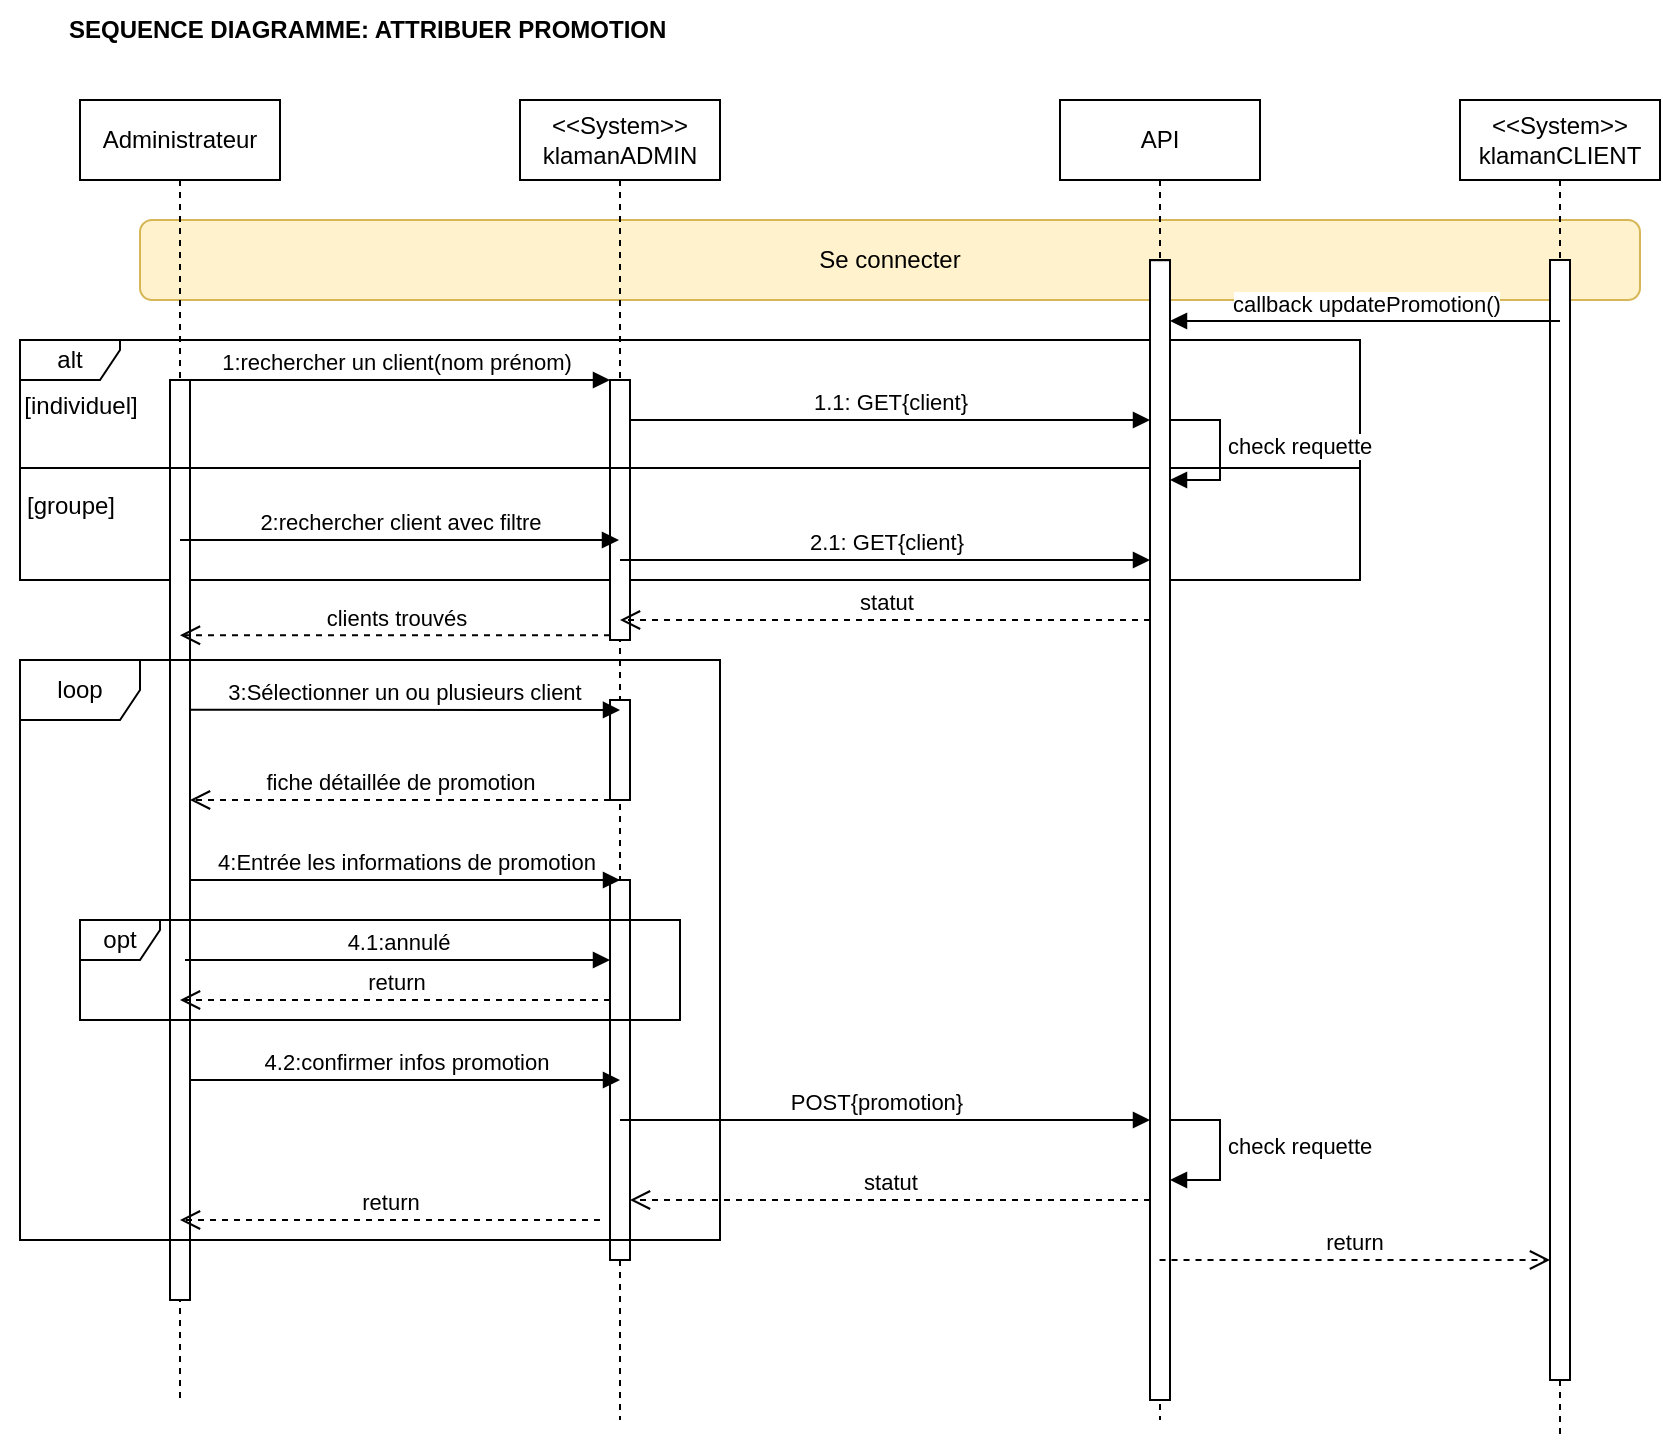 <mxfile version="21.6.6" type="github">
  <diagram name="Page-1" id="13e1069c-82ec-6db2-03f1-153e76fe0fe0">
    <mxGraphModel dx="1024" dy="587" grid="1" gridSize="10" guides="1" tooltips="1" connect="1" arrows="1" fold="1" page="1" pageScale="1" pageWidth="1100" pageHeight="850" background="none" math="0" shadow="0">
      <root>
        <mxCell id="0" />
        <mxCell id="1" parent="0" />
        <mxCell id="OJA_zdq1xbBgobEPMCIh-49" value="alt" style="shape=umlFrame;whiteSpace=wrap;html=1;pointerEvents=0;width=50;height=20;" vertex="1" parent="1">
          <mxGeometry x="30" y="180" width="670" height="120" as="geometry" />
        </mxCell>
        <mxCell id="OJA_zdq1xbBgobEPMCIh-1" value="Se connecter" style="rounded=1;dashed=0;whiteSpace=wrap;html=1;fillColor=#fff2cc;strokeColor=#d6b656;" vertex="1" parent="1">
          <mxGeometry x="90" y="120" width="750" height="40" as="geometry" />
        </mxCell>
        <mxCell id="OJA_zdq1xbBgobEPMCIh-2" value="Administrateur" style="shape=umlLifeline;perimeter=lifelinePerimeter;whiteSpace=wrap;html=1;container=1;dropTarget=0;collapsible=0;recursiveResize=0;outlineConnect=0;portConstraint=eastwest;newEdgeStyle={&quot;edgeStyle&quot;:&quot;elbowEdgeStyle&quot;,&quot;elbow&quot;:&quot;vertical&quot;,&quot;curved&quot;:0,&quot;rounded&quot;:0};" vertex="1" parent="1">
          <mxGeometry x="60" y="60" width="100" height="650" as="geometry" />
        </mxCell>
        <mxCell id="OJA_zdq1xbBgobEPMCIh-16" value="" style="html=1;points=[];perimeter=orthogonalPerimeter;outlineConnect=0;targetShapes=umlLifeline;portConstraint=eastwest;newEdgeStyle={&quot;edgeStyle&quot;:&quot;elbowEdgeStyle&quot;,&quot;elbow&quot;:&quot;vertical&quot;,&quot;curved&quot;:0,&quot;rounded&quot;:0};" vertex="1" parent="OJA_zdq1xbBgobEPMCIh-2">
          <mxGeometry x="45" y="140" width="10" height="460" as="geometry" />
        </mxCell>
        <mxCell id="OJA_zdq1xbBgobEPMCIh-3" value="&amp;lt;&amp;lt;System&amp;gt;&amp;gt;&lt;br&gt;klamanADMIN" style="shape=umlLifeline;perimeter=lifelinePerimeter;whiteSpace=wrap;html=1;container=1;dropTarget=0;collapsible=0;recursiveResize=0;outlineConnect=0;portConstraint=eastwest;newEdgeStyle={&quot;edgeStyle&quot;:&quot;elbowEdgeStyle&quot;,&quot;elbow&quot;:&quot;vertical&quot;,&quot;curved&quot;:0,&quot;rounded&quot;:0};" vertex="1" parent="1">
          <mxGeometry x="280" y="60" width="100" height="660" as="geometry" />
        </mxCell>
        <mxCell id="OJA_zdq1xbBgobEPMCIh-19" value="" style="html=1;points=[];perimeter=orthogonalPerimeter;outlineConnect=0;targetShapes=umlLifeline;portConstraint=eastwest;newEdgeStyle={&quot;edgeStyle&quot;:&quot;elbowEdgeStyle&quot;,&quot;elbow&quot;:&quot;vertical&quot;,&quot;curved&quot;:0,&quot;rounded&quot;:0};" vertex="1" parent="OJA_zdq1xbBgobEPMCIh-3">
          <mxGeometry x="45" y="140" width="10" height="130" as="geometry" />
        </mxCell>
        <mxCell id="OJA_zdq1xbBgobEPMCIh-24" value="" style="html=1;points=[];perimeter=orthogonalPerimeter;outlineConnect=0;targetShapes=umlLifeline;portConstraint=eastwest;newEdgeStyle={&quot;edgeStyle&quot;:&quot;elbowEdgeStyle&quot;,&quot;elbow&quot;:&quot;vertical&quot;,&quot;curved&quot;:0,&quot;rounded&quot;:0};" vertex="1" parent="OJA_zdq1xbBgobEPMCIh-3">
          <mxGeometry x="45" y="300" width="10" height="50" as="geometry" />
        </mxCell>
        <mxCell id="OJA_zdq1xbBgobEPMCIh-44" value="" style="html=1;points=[];perimeter=orthogonalPerimeter;outlineConnect=0;targetShapes=umlLifeline;portConstraint=eastwest;newEdgeStyle={&quot;edgeStyle&quot;:&quot;elbowEdgeStyle&quot;,&quot;elbow&quot;:&quot;vertical&quot;,&quot;curved&quot;:0,&quot;rounded&quot;:0};" vertex="1" parent="OJA_zdq1xbBgobEPMCIh-3">
          <mxGeometry x="45" y="390" width="10" height="190" as="geometry" />
        </mxCell>
        <mxCell id="OJA_zdq1xbBgobEPMCIh-21" value="clients trouvés" style="html=1;verticalAlign=bottom;endArrow=open;dashed=1;endSize=8;edgeStyle=elbowEdgeStyle;elbow=vertical;curved=0;rounded=0;" edge="1" parent="1">
          <mxGeometry relative="1" as="geometry">
            <mxPoint x="109.974" y="327.62" as="targetPoint" />
            <mxPoint x="325" y="327.62" as="sourcePoint" />
            <Array as="points">
              <mxPoint x="240.03" y="327.62" />
            </Array>
          </mxGeometry>
        </mxCell>
        <mxCell id="OJA_zdq1xbBgobEPMCIh-20" value="1:rechercher un client(nom prénom)" style="html=1;verticalAlign=bottom;endArrow=block;edgeStyle=elbowEdgeStyle;elbow=vertical;curved=0;rounded=0;" edge="1" target="OJA_zdq1xbBgobEPMCIh-19" parent="1" source="OJA_zdq1xbBgobEPMCIh-2">
          <mxGeometry relative="1" as="geometry">
            <mxPoint x="110" y="220.0" as="sourcePoint" />
            <mxPoint x="325" y="220.0" as="targetPoint" />
            <Array as="points">
              <mxPoint x="200" y="200" />
            </Array>
            <mxPoint as="offset" />
          </mxGeometry>
        </mxCell>
        <mxCell id="OJA_zdq1xbBgobEPMCIh-25" value="3:Sélectionner un ou plusieurs client" style="html=1;verticalAlign=bottom;endArrow=block;edgeStyle=elbowEdgeStyle;elbow=vertical;curved=0;rounded=0;" edge="1" parent="1">
          <mxGeometry relative="1" as="geometry">
            <mxPoint x="115" y="364.923" as="sourcePoint" />
            <mxPoint x="330" y="364.998" as="targetPoint" />
          </mxGeometry>
        </mxCell>
        <mxCell id="OJA_zdq1xbBgobEPMCIh-26" value="fiche détaillée de promotion" style="html=1;verticalAlign=bottom;endArrow=open;dashed=1;endSize=8;edgeStyle=elbowEdgeStyle;elbow=vertical;curved=0;rounded=0;" edge="1" parent="1" target="OJA_zdq1xbBgobEPMCIh-16">
          <mxGeometry relative="1" as="geometry">
            <mxPoint x="120" y="410.0" as="targetPoint" />
            <mxPoint x="325" y="410.0" as="sourcePoint" />
            <Array as="points">
              <mxPoint x="275" y="410" />
            </Array>
          </mxGeometry>
        </mxCell>
        <mxCell id="OJA_zdq1xbBgobEPMCIh-29" value="4:Entrée les informations de promotion" style="html=1;verticalAlign=bottom;endArrow=block;edgeStyle=elbowEdgeStyle;elbow=vertical;curved=0;rounded=0;" edge="1" parent="1" source="OJA_zdq1xbBgobEPMCIh-16">
          <mxGeometry relative="1" as="geometry">
            <mxPoint x="120" y="450.0" as="sourcePoint" />
            <mxPoint x="330" y="450.308" as="targetPoint" />
            <Array as="points">
              <mxPoint x="125" y="450" />
            </Array>
          </mxGeometry>
        </mxCell>
        <mxCell id="OJA_zdq1xbBgobEPMCIh-50" value="" style="line;strokeWidth=1;fillColor=none;align=left;verticalAlign=middle;spacingTop=-1;spacingLeft=3;spacingRight=3;rotatable=0;labelPosition=right;points=[];portConstraint=eastwest;strokeColor=inherit;" vertex="1" parent="1">
          <mxGeometry x="30" y="240" width="670" height="8" as="geometry" />
        </mxCell>
        <mxCell id="OJA_zdq1xbBgobEPMCIh-52" value="2:rechercher client avec filtre" style="html=1;verticalAlign=bottom;endArrow=block;edgeStyle=elbowEdgeStyle;elbow=vertical;curved=0;rounded=0;" edge="1" parent="1" target="OJA_zdq1xbBgobEPMCIh-3">
          <mxGeometry x="0.002" width="80" relative="1" as="geometry">
            <mxPoint x="110" y="280" as="sourcePoint" />
            <mxPoint x="190" y="280" as="targetPoint" />
            <mxPoint as="offset" />
          </mxGeometry>
        </mxCell>
        <mxCell id="OJA_zdq1xbBgobEPMCIh-55" value="[individuel]" style="text;html=1;align=center;verticalAlign=middle;resizable=0;points=[];autosize=1;strokeColor=none;fillColor=none;" vertex="1" parent="1">
          <mxGeometry x="20" y="198" width="80" height="30" as="geometry" />
        </mxCell>
        <mxCell id="OJA_zdq1xbBgobEPMCIh-56" value="[groupe]" style="text;html=1;align=center;verticalAlign=middle;resizable=0;points=[];autosize=1;strokeColor=none;fillColor=none;" vertex="1" parent="1">
          <mxGeometry x="20" y="248" width="70" height="30" as="geometry" />
        </mxCell>
        <mxCell id="OJA_zdq1xbBgobEPMCIh-57" value="opt" style="shape=umlFrame;whiteSpace=wrap;html=1;pointerEvents=0;width=40;height=20;" vertex="1" parent="1">
          <mxGeometry x="60" y="470" width="300" height="50" as="geometry" />
        </mxCell>
        <mxCell id="OJA_zdq1xbBgobEPMCIh-58" value="4.1:annulé" style="html=1;verticalAlign=bottom;endArrow=block;edgeStyle=elbowEdgeStyle;elbow=vertical;curved=0;rounded=0;" edge="1" parent="1" target="OJA_zdq1xbBgobEPMCIh-44">
          <mxGeometry x="0.002" width="80" relative="1" as="geometry">
            <mxPoint x="112.5" y="490" as="sourcePoint" />
            <mxPoint x="317.5" y="490.308" as="targetPoint" />
            <mxPoint as="offset" />
          </mxGeometry>
        </mxCell>
        <mxCell id="OJA_zdq1xbBgobEPMCIh-59" value="loop" style="shape=umlFrame;whiteSpace=wrap;html=1;pointerEvents=0;" vertex="1" parent="1">
          <mxGeometry x="30" y="340" width="350" height="290" as="geometry" />
        </mxCell>
        <mxCell id="OJA_zdq1xbBgobEPMCIh-60" value="4.2:confirmer infos promotion" style="html=1;verticalAlign=bottom;endArrow=block;edgeStyle=elbowEdgeStyle;elbow=vertical;curved=0;rounded=0;" edge="1" parent="1">
          <mxGeometry width="80" relative="1" as="geometry">
            <mxPoint x="115" y="550" as="sourcePoint" />
            <mxPoint x="330" y="550" as="targetPoint" />
          </mxGeometry>
        </mxCell>
        <mxCell id="OJA_zdq1xbBgobEPMCIh-63" value="return" style="html=1;verticalAlign=bottom;endArrow=open;dashed=1;endSize=8;edgeStyle=elbowEdgeStyle;elbow=vertical;curved=0;rounded=0;" edge="1" parent="1" source="OJA_zdq1xbBgobEPMCIh-44">
          <mxGeometry relative="1" as="geometry">
            <mxPoint x="320" y="510" as="sourcePoint" />
            <mxPoint x="110" y="510" as="targetPoint" />
          </mxGeometry>
        </mxCell>
        <mxCell id="OJA_zdq1xbBgobEPMCIh-64" value="return" style="html=1;verticalAlign=bottom;endArrow=open;dashed=1;endSize=8;edgeStyle=elbowEdgeStyle;elbow=vertical;curved=0;rounded=0;" edge="1" parent="1">
          <mxGeometry relative="1" as="geometry">
            <mxPoint x="320" y="620" as="sourcePoint" />
            <mxPoint x="110" y="620" as="targetPoint" />
          </mxGeometry>
        </mxCell>
        <mxCell id="OJA_zdq1xbBgobEPMCIh-65" value="&lt;b&gt;SEQUENCE DIAGRAMME: ATTRIBUER PROMOTION&amp;nbsp;&lt;/b&gt;" style="text;html=1;align=center;verticalAlign=middle;resizable=0;points=[];autosize=1;strokeColor=none;fillColor=none;" vertex="1" parent="1">
          <mxGeometry x="40" y="10" width="330" height="30" as="geometry" />
        </mxCell>
        <mxCell id="OJA_zdq1xbBgobEPMCIh-67" value="API" style="shape=umlLifeline;perimeter=lifelinePerimeter;whiteSpace=wrap;html=1;container=1;dropTarget=0;collapsible=0;recursiveResize=0;outlineConnect=0;portConstraint=eastwest;newEdgeStyle={&quot;edgeStyle&quot;:&quot;elbowEdgeStyle&quot;,&quot;elbow&quot;:&quot;vertical&quot;,&quot;curved&quot;:0,&quot;rounded&quot;:0};" vertex="1" parent="1">
          <mxGeometry x="550" y="60" width="100" height="660" as="geometry" />
        </mxCell>
        <mxCell id="OJA_zdq1xbBgobEPMCIh-69" value="" style="html=1;points=[];perimeter=orthogonalPerimeter;outlineConnect=0;targetShapes=umlLifeline;portConstraint=eastwest;newEdgeStyle={&quot;edgeStyle&quot;:&quot;elbowEdgeStyle&quot;,&quot;elbow&quot;:&quot;vertical&quot;,&quot;curved&quot;:0,&quot;rounded&quot;:0};" vertex="1" parent="OJA_zdq1xbBgobEPMCIh-67">
          <mxGeometry x="45" y="500" width="10" height="110" as="geometry" />
        </mxCell>
        <mxCell id="OJA_zdq1xbBgobEPMCIh-70" value="" style="html=1;points=[];perimeter=orthogonalPerimeter;outlineConnect=0;targetShapes=umlLifeline;portConstraint=eastwest;newEdgeStyle={&quot;edgeStyle&quot;:&quot;elbowEdgeStyle&quot;,&quot;elbow&quot;:&quot;vertical&quot;,&quot;curved&quot;:0,&quot;rounded&quot;:0};" vertex="1" parent="OJA_zdq1xbBgobEPMCIh-67">
          <mxGeometry x="45" y="530" width="10" height="40" as="geometry" />
        </mxCell>
        <mxCell id="OJA_zdq1xbBgobEPMCIh-71" value="check requette" style="html=1;align=left;spacingLeft=2;endArrow=block;rounded=0;edgeStyle=orthogonalEdgeStyle;curved=0;rounded=0;" edge="1" target="OJA_zdq1xbBgobEPMCIh-70" parent="OJA_zdq1xbBgobEPMCIh-67">
          <mxGeometry relative="1" as="geometry">
            <mxPoint x="50" y="510" as="sourcePoint" />
            <Array as="points">
              <mxPoint x="80" y="540" />
            </Array>
          </mxGeometry>
        </mxCell>
        <mxCell id="OJA_zdq1xbBgobEPMCIh-75" value="" style="html=1;points=[];perimeter=orthogonalPerimeter;outlineConnect=0;targetShapes=umlLifeline;portConstraint=eastwest;newEdgeStyle={&quot;edgeStyle&quot;:&quot;elbowEdgeStyle&quot;,&quot;elbow&quot;:&quot;vertical&quot;,&quot;curved&quot;:0,&quot;rounded&quot;:0};" vertex="1" parent="OJA_zdq1xbBgobEPMCIh-67">
          <mxGeometry x="45" y="80" width="10" height="100" as="geometry" />
        </mxCell>
        <mxCell id="OJA_zdq1xbBgobEPMCIh-77" value="" style="html=1;points=[];perimeter=orthogonalPerimeter;outlineConnect=0;targetShapes=umlLifeline;portConstraint=eastwest;newEdgeStyle={&quot;edgeStyle&quot;:&quot;elbowEdgeStyle&quot;,&quot;elbow&quot;:&quot;vertical&quot;,&quot;curved&quot;:0,&quot;rounded&quot;:0};" vertex="1" parent="OJA_zdq1xbBgobEPMCIh-67">
          <mxGeometry x="45" y="180" width="10" height="90" as="geometry" />
        </mxCell>
        <mxCell id="OJA_zdq1xbBgobEPMCIh-78" value="check requette" style="html=1;align=left;spacingLeft=2;endArrow=block;rounded=0;edgeStyle=orthogonalEdgeStyle;curved=0;rounded=0;" edge="1" target="OJA_zdq1xbBgobEPMCIh-77" parent="OJA_zdq1xbBgobEPMCIh-67">
          <mxGeometry relative="1" as="geometry">
            <mxPoint x="50" y="160" as="sourcePoint" />
            <Array as="points">
              <mxPoint x="80" y="190" />
            </Array>
          </mxGeometry>
        </mxCell>
        <mxCell id="OJA_zdq1xbBgobEPMCIh-82" value="" style="html=1;points=[];perimeter=orthogonalPerimeter;outlineConnect=0;targetShapes=umlLifeline;portConstraint=eastwest;newEdgeStyle={&quot;edgeStyle&quot;:&quot;elbowEdgeStyle&quot;,&quot;elbow&quot;:&quot;vertical&quot;,&quot;curved&quot;:0,&quot;rounded&quot;:0};" vertex="1" parent="OJA_zdq1xbBgobEPMCIh-67">
          <mxGeometry x="45" y="80.11" width="10" height="569.89" as="geometry" />
        </mxCell>
        <mxCell id="OJA_zdq1xbBgobEPMCIh-68" value="POST{promotion}" style="html=1;verticalAlign=bottom;endArrow=block;edgeStyle=elbowEdgeStyle;elbow=vertical;curved=0;rounded=0;" edge="1" parent="1" target="OJA_zdq1xbBgobEPMCIh-69">
          <mxGeometry width="80" relative="1" as="geometry">
            <mxPoint x="340" y="570" as="sourcePoint" />
            <mxPoint x="590" y="569.997" as="targetPoint" />
            <Array as="points">
              <mxPoint x="330" y="570" />
            </Array>
          </mxGeometry>
        </mxCell>
        <mxCell id="OJA_zdq1xbBgobEPMCIh-72" value="statut" style="html=1;verticalAlign=bottom;endArrow=open;dashed=1;endSize=8;edgeStyle=elbowEdgeStyle;elbow=vertical;curved=0;rounded=0;" edge="1" parent="1" source="OJA_zdq1xbBgobEPMCIh-70" target="OJA_zdq1xbBgobEPMCIh-44">
          <mxGeometry relative="1" as="geometry">
            <mxPoint x="590" y="610.04" as="sourcePoint" />
            <mxPoint x="510" y="610.04" as="targetPoint" />
          </mxGeometry>
        </mxCell>
        <mxCell id="OJA_zdq1xbBgobEPMCIh-73" value="&amp;lt;&amp;lt;System&amp;gt;&amp;gt;&lt;br style=&quot;border-color: var(--border-color);&quot;&gt;klamanCLIENT" style="shape=umlLifeline;perimeter=lifelinePerimeter;whiteSpace=wrap;html=1;container=1;dropTarget=0;collapsible=0;recursiveResize=0;outlineConnect=0;portConstraint=eastwest;newEdgeStyle={&quot;edgeStyle&quot;:&quot;elbowEdgeStyle&quot;,&quot;elbow&quot;:&quot;vertical&quot;,&quot;curved&quot;:0,&quot;rounded&quot;:0};" vertex="1" parent="1">
          <mxGeometry x="750" y="60" width="100" height="670" as="geometry" />
        </mxCell>
        <mxCell id="OJA_zdq1xbBgobEPMCIh-81" value="" style="html=1;points=[];perimeter=orthogonalPerimeter;outlineConnect=0;targetShapes=umlLifeline;portConstraint=eastwest;newEdgeStyle={&quot;edgeStyle&quot;:&quot;elbowEdgeStyle&quot;,&quot;elbow&quot;:&quot;vertical&quot;,&quot;curved&quot;:0,&quot;rounded&quot;:0};" vertex="1" parent="OJA_zdq1xbBgobEPMCIh-73">
          <mxGeometry x="45" y="80" width="10" height="560" as="geometry" />
        </mxCell>
        <mxCell id="OJA_zdq1xbBgobEPMCIh-76" value="1.1: GET{client}" style="html=1;verticalAlign=bottom;endArrow=block;edgeStyle=elbowEdgeStyle;elbow=vertical;curved=0;rounded=0;" edge="1" parent="1" source="OJA_zdq1xbBgobEPMCIh-19" target="OJA_zdq1xbBgobEPMCIh-75">
          <mxGeometry width="80" relative="1" as="geometry">
            <mxPoint x="400" y="220" as="sourcePoint" />
            <mxPoint x="480" y="220" as="targetPoint" />
          </mxGeometry>
        </mxCell>
        <mxCell id="OJA_zdq1xbBgobEPMCIh-79" value="2.1: GET{client}" style="html=1;verticalAlign=bottom;endArrow=block;edgeStyle=elbowEdgeStyle;elbow=vertical;curved=0;rounded=0;" edge="1" parent="1" target="OJA_zdq1xbBgobEPMCIh-77">
          <mxGeometry width="80" relative="1" as="geometry">
            <mxPoint x="330" y="290" as="sourcePoint" />
            <mxPoint x="590" y="290" as="targetPoint" />
          </mxGeometry>
        </mxCell>
        <mxCell id="OJA_zdq1xbBgobEPMCIh-80" value="statut" style="html=1;verticalAlign=bottom;endArrow=open;dashed=1;endSize=8;edgeStyle=elbowEdgeStyle;elbow=vertical;curved=0;rounded=0;" edge="1" parent="1" source="OJA_zdq1xbBgobEPMCIh-77">
          <mxGeometry relative="1" as="geometry">
            <mxPoint x="590" y="320" as="sourcePoint" />
            <mxPoint x="330" y="320" as="targetPoint" />
          </mxGeometry>
        </mxCell>
        <mxCell id="OJA_zdq1xbBgobEPMCIh-83" value="callback updatePromotion()" style="html=1;verticalAlign=bottom;endArrow=block;edgeStyle=elbowEdgeStyle;elbow=vertical;curved=0;rounded=0;" edge="1" target="OJA_zdq1xbBgobEPMCIh-82" parent="1">
          <mxGeometry x="-0.003" relative="1" as="geometry">
            <mxPoint x="800" y="170.499" as="sourcePoint" />
            <mxPoint x="610" y="170.499" as="targetPoint" />
            <mxPoint as="offset" />
          </mxGeometry>
        </mxCell>
        <mxCell id="OJA_zdq1xbBgobEPMCIh-84" value="return" style="html=1;verticalAlign=bottom;endArrow=open;dashed=1;endSize=8;edgeStyle=elbowEdgeStyle;elbow=vertical;curved=0;rounded=0;" edge="1" parent="1">
          <mxGeometry relative="1" as="geometry">
            <mxPoint x="795" y="640" as="targetPoint" />
            <mxPoint x="599.759" y="640.0" as="sourcePoint" />
            <Array as="points">
              <mxPoint x="730" y="640" />
            </Array>
          </mxGeometry>
        </mxCell>
      </root>
    </mxGraphModel>
  </diagram>
</mxfile>

